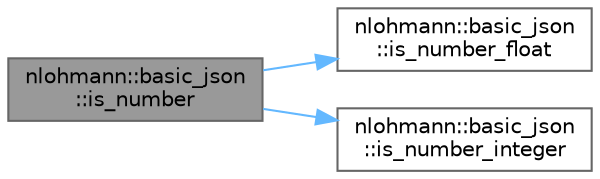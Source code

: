digraph "nlohmann::basic_json::is_number"
{
 // LATEX_PDF_SIZE
  bgcolor="transparent";
  edge [fontname=Helvetica,fontsize=10,labelfontname=Helvetica,labelfontsize=10];
  node [fontname=Helvetica,fontsize=10,shape=box,height=0.2,width=0.4];
  rankdir="LR";
  Node1 [id="Node000001",label="nlohmann::basic_json\l::is_number",height=0.2,width=0.4,color="gray40", fillcolor="grey60", style="filled", fontcolor="black",tooltip="return whether value is a number"];
  Node1 -> Node2 [id="edge3_Node000001_Node000002",color="steelblue1",style="solid",tooltip=" "];
  Node2 [id="Node000002",label="nlohmann::basic_json\l::is_number_float",height=0.2,width=0.4,color="grey40", fillcolor="white", style="filled",URL="$classnlohmann_1_1basic__json.html#a116cdb9300b56519fc9cf756609296cb",tooltip="return whether value is a floating-point number"];
  Node1 -> Node3 [id="edge4_Node000001_Node000003",color="steelblue1",style="solid",tooltip=" "];
  Node3 [id="Node000003",label="nlohmann::basic_json\l::is_number_integer",height=0.2,width=0.4,color="grey40", fillcolor="white", style="filled",URL="$classnlohmann_1_1basic__json.html#ac4b4acf2c0ad075c0dc125a65c102362",tooltip="return whether value is an integer number"];
}
